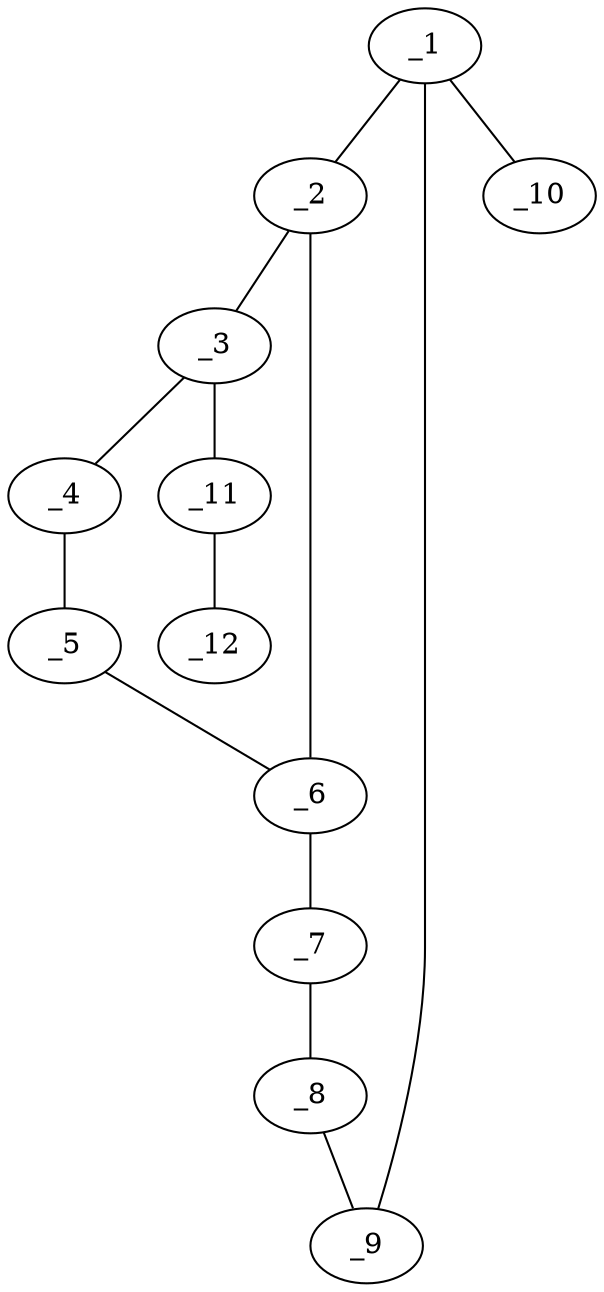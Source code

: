 graph molid643729 {
	_1	 [charge=0,
		chem=1,
		symbol="C  ",
		x="2.866",
		y="0.5"];
	_2	 [charge=0,
		chem=4,
		symbol="N  ",
		x="3.7321",
		y=0];
	_1 -- _2	 [valence=1];
	_9	 [charge=0,
		chem=1,
		symbol="C  ",
		x=2,
		y=0];
	_1 -- _9	 [valence=1];
	_10	 [charge=0,
		chem=1,
		symbol="C  ",
		x="2.866",
		y="1.5"];
	_1 -- _10	 [valence=1];
	_3	 [charge=0,
		chem=1,
		symbol="C  ",
		x="4.6831",
		y="0.309"];
	_2 -- _3	 [valence=1];
	_6	 [charge=0,
		chem=1,
		symbol="C  ",
		x="3.7321",
		y="-1"];
	_2 -- _6	 [valence=1];
	_4	 [charge=0,
		chem=1,
		symbol="C  ",
		x="5.2709",
		y="-0.5"];
	_3 -- _4	 [valence=1];
	_11	 [charge=0,
		chem=1,
		symbol="C  ",
		x="4.9921",
		y="1.2601"];
	_3 -- _11	 [valence=1];
	_5	 [charge=0,
		chem=1,
		symbol="C  ",
		x="4.6831",
		y="-1.309"];
	_4 -- _5	 [valence=1];
	_5 -- _6	 [valence=1];
	_7	 [charge=0,
		chem=1,
		symbol="C  ",
		x="2.866",
		y="-1.5"];
	_6 -- _7	 [valence=1];
	_8	 [charge=0,
		chem=1,
		symbol="C  ",
		x=2,
		y="-1"];
	_7 -- _8	 [valence=1];
	_8 -- _9	 [valence=1];
	_12	 [charge=0,
		chem=1,
		symbol="C  ",
		x="5.9703",
		y="1.468"];
	_11 -- _12	 [valence=1];
}
